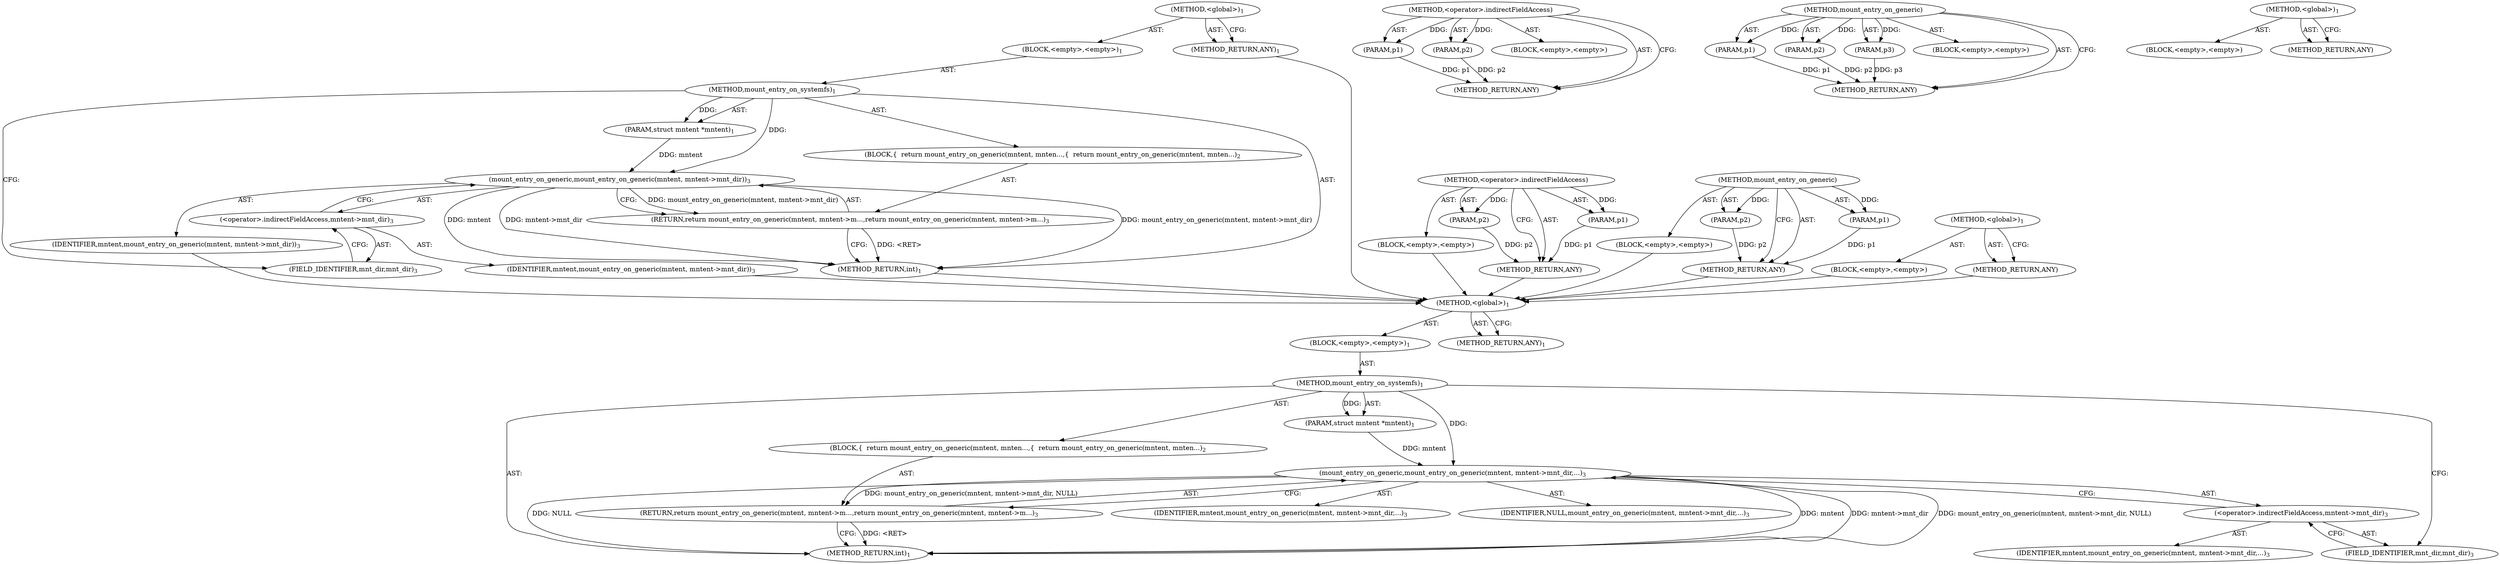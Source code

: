 digraph "&lt;global&gt;" {
vulnerable_6 [label=<(METHOD,&lt;global&gt;)<SUB>1</SUB>>];
vulnerable_7 [label=<(BLOCK,&lt;empty&gt;,&lt;empty&gt;)<SUB>1</SUB>>];
vulnerable_8 [label=<(METHOD,mount_entry_on_systemfs)<SUB>1</SUB>>];
vulnerable_9 [label=<(PARAM,struct mntent *mntent)<SUB>1</SUB>>];
vulnerable_10 [label=<(BLOCK,{
  return mount_entry_on_generic(mntent, mnten...,{
  return mount_entry_on_generic(mntent, mnten...)<SUB>2</SUB>>];
vulnerable_11 [label=<(RETURN,return mount_entry_on_generic(mntent, mntent-&gt;m...,return mount_entry_on_generic(mntent, mntent-&gt;m...)<SUB>3</SUB>>];
vulnerable_12 [label=<(mount_entry_on_generic,mount_entry_on_generic(mntent, mntent-&gt;mnt_dir))<SUB>3</SUB>>];
vulnerable_13 [label=<(IDENTIFIER,mntent,mount_entry_on_generic(mntent, mntent-&gt;mnt_dir))<SUB>3</SUB>>];
vulnerable_14 [label=<(&lt;operator&gt;.indirectFieldAccess,mntent-&gt;mnt_dir)<SUB>3</SUB>>];
vulnerable_15 [label=<(IDENTIFIER,mntent,mount_entry_on_generic(mntent, mntent-&gt;mnt_dir))<SUB>3</SUB>>];
vulnerable_16 [label=<(FIELD_IDENTIFIER,mnt_dir,mnt_dir)<SUB>3</SUB>>];
vulnerable_17 [label=<(METHOD_RETURN,int)<SUB>1</SUB>>];
vulnerable_19 [label=<(METHOD_RETURN,ANY)<SUB>1</SUB>>];
vulnerable_41 [label=<(METHOD,&lt;operator&gt;.indirectFieldAccess)>];
vulnerable_42 [label=<(PARAM,p1)>];
vulnerable_43 [label=<(PARAM,p2)>];
vulnerable_44 [label=<(BLOCK,&lt;empty&gt;,&lt;empty&gt;)>];
vulnerable_45 [label=<(METHOD_RETURN,ANY)>];
vulnerable_36 [label=<(METHOD,mount_entry_on_generic)>];
vulnerable_37 [label=<(PARAM,p1)>];
vulnerable_38 [label=<(PARAM,p2)>];
vulnerable_39 [label=<(BLOCK,&lt;empty&gt;,&lt;empty&gt;)>];
vulnerable_40 [label=<(METHOD_RETURN,ANY)>];
vulnerable_30 [label=<(METHOD,&lt;global&gt;)<SUB>1</SUB>>];
vulnerable_31 [label=<(BLOCK,&lt;empty&gt;,&lt;empty&gt;)>];
vulnerable_32 [label=<(METHOD_RETURN,ANY)>];
fixed_6 [label=<(METHOD,&lt;global&gt;)<SUB>1</SUB>>];
fixed_7 [label=<(BLOCK,&lt;empty&gt;,&lt;empty&gt;)<SUB>1</SUB>>];
fixed_8 [label=<(METHOD,mount_entry_on_systemfs)<SUB>1</SUB>>];
fixed_9 [label=<(PARAM,struct mntent *mntent)<SUB>1</SUB>>];
fixed_10 [label=<(BLOCK,{
  return mount_entry_on_generic(mntent, mnten...,{
  return mount_entry_on_generic(mntent, mnten...)<SUB>2</SUB>>];
fixed_11 [label=<(RETURN,return mount_entry_on_generic(mntent, mntent-&gt;m...,return mount_entry_on_generic(mntent, mntent-&gt;m...)<SUB>3</SUB>>];
fixed_12 [label=<(mount_entry_on_generic,mount_entry_on_generic(mntent, mntent-&gt;mnt_dir,...)<SUB>3</SUB>>];
fixed_13 [label=<(IDENTIFIER,mntent,mount_entry_on_generic(mntent, mntent-&gt;mnt_dir,...)<SUB>3</SUB>>];
fixed_14 [label=<(&lt;operator&gt;.indirectFieldAccess,mntent-&gt;mnt_dir)<SUB>3</SUB>>];
fixed_15 [label=<(IDENTIFIER,mntent,mount_entry_on_generic(mntent, mntent-&gt;mnt_dir,...)<SUB>3</SUB>>];
fixed_16 [label=<(FIELD_IDENTIFIER,mnt_dir,mnt_dir)<SUB>3</SUB>>];
fixed_17 [label=<(IDENTIFIER,NULL,mount_entry_on_generic(mntent, mntent-&gt;mnt_dir,...)<SUB>3</SUB>>];
fixed_18 [label=<(METHOD_RETURN,int)<SUB>1</SUB>>];
fixed_20 [label=<(METHOD_RETURN,ANY)<SUB>1</SUB>>];
fixed_43 [label=<(METHOD,&lt;operator&gt;.indirectFieldAccess)>];
fixed_44 [label=<(PARAM,p1)>];
fixed_45 [label=<(PARAM,p2)>];
fixed_46 [label=<(BLOCK,&lt;empty&gt;,&lt;empty&gt;)>];
fixed_47 [label=<(METHOD_RETURN,ANY)>];
fixed_37 [label=<(METHOD,mount_entry_on_generic)>];
fixed_38 [label=<(PARAM,p1)>];
fixed_39 [label=<(PARAM,p2)>];
fixed_40 [label=<(PARAM,p3)>];
fixed_41 [label=<(BLOCK,&lt;empty&gt;,&lt;empty&gt;)>];
fixed_42 [label=<(METHOD_RETURN,ANY)>];
fixed_31 [label=<(METHOD,&lt;global&gt;)<SUB>1</SUB>>];
fixed_32 [label=<(BLOCK,&lt;empty&gt;,&lt;empty&gt;)>];
fixed_33 [label=<(METHOD_RETURN,ANY)>];
vulnerable_6 -> vulnerable_7  [key=0, label="AST: "];
vulnerable_6 -> vulnerable_19  [key=0, label="AST: "];
vulnerable_6 -> vulnerable_19  [key=1, label="CFG: "];
vulnerable_7 -> vulnerable_8  [key=0, label="AST: "];
vulnerable_8 -> vulnerable_9  [key=0, label="AST: "];
vulnerable_8 -> vulnerable_9  [key=1, label="DDG: "];
vulnerable_8 -> vulnerable_10  [key=0, label="AST: "];
vulnerable_8 -> vulnerable_17  [key=0, label="AST: "];
vulnerable_8 -> vulnerable_16  [key=0, label="CFG: "];
vulnerable_8 -> vulnerable_12  [key=0, label="DDG: "];
vulnerable_9 -> vulnerable_12  [key=0, label="DDG: mntent"];
vulnerable_10 -> vulnerable_11  [key=0, label="AST: "];
vulnerable_11 -> vulnerable_12  [key=0, label="AST: "];
vulnerable_11 -> vulnerable_17  [key=0, label="CFG: "];
vulnerable_11 -> vulnerable_17  [key=1, label="DDG: &lt;RET&gt;"];
vulnerable_12 -> vulnerable_13  [key=0, label="AST: "];
vulnerable_12 -> vulnerable_14  [key=0, label="AST: "];
vulnerable_12 -> vulnerable_11  [key=0, label="CFG: "];
vulnerable_12 -> vulnerable_11  [key=1, label="DDG: mount_entry_on_generic(mntent, mntent-&gt;mnt_dir)"];
vulnerable_12 -> vulnerable_17  [key=0, label="DDG: mntent"];
vulnerable_12 -> vulnerable_17  [key=1, label="DDG: mntent-&gt;mnt_dir"];
vulnerable_12 -> vulnerable_17  [key=2, label="DDG: mount_entry_on_generic(mntent, mntent-&gt;mnt_dir)"];
vulnerable_13 -> fixed_6  [key=0];
vulnerable_14 -> vulnerable_15  [key=0, label="AST: "];
vulnerable_14 -> vulnerable_16  [key=0, label="AST: "];
vulnerable_14 -> vulnerable_12  [key=0, label="CFG: "];
vulnerable_15 -> fixed_6  [key=0];
vulnerable_16 -> vulnerable_14  [key=0, label="CFG: "];
vulnerable_17 -> fixed_6  [key=0];
vulnerable_19 -> fixed_6  [key=0];
vulnerable_41 -> vulnerable_42  [key=0, label="AST: "];
vulnerable_41 -> vulnerable_42  [key=1, label="DDG: "];
vulnerable_41 -> vulnerable_44  [key=0, label="AST: "];
vulnerable_41 -> vulnerable_43  [key=0, label="AST: "];
vulnerable_41 -> vulnerable_43  [key=1, label="DDG: "];
vulnerable_41 -> vulnerable_45  [key=0, label="AST: "];
vulnerable_41 -> vulnerable_45  [key=1, label="CFG: "];
vulnerable_42 -> vulnerable_45  [key=0, label="DDG: p1"];
vulnerable_43 -> vulnerable_45  [key=0, label="DDG: p2"];
vulnerable_44 -> fixed_6  [key=0];
vulnerable_45 -> fixed_6  [key=0];
vulnerable_36 -> vulnerable_37  [key=0, label="AST: "];
vulnerable_36 -> vulnerable_37  [key=1, label="DDG: "];
vulnerable_36 -> vulnerable_39  [key=0, label="AST: "];
vulnerable_36 -> vulnerable_38  [key=0, label="AST: "];
vulnerable_36 -> vulnerable_38  [key=1, label="DDG: "];
vulnerable_36 -> vulnerable_40  [key=0, label="AST: "];
vulnerable_36 -> vulnerable_40  [key=1, label="CFG: "];
vulnerable_37 -> vulnerable_40  [key=0, label="DDG: p1"];
vulnerable_38 -> vulnerable_40  [key=0, label="DDG: p2"];
vulnerable_39 -> fixed_6  [key=0];
vulnerable_40 -> fixed_6  [key=0];
vulnerable_30 -> vulnerable_31  [key=0, label="AST: "];
vulnerable_30 -> vulnerable_32  [key=0, label="AST: "];
vulnerable_30 -> vulnerable_32  [key=1, label="CFG: "];
vulnerable_31 -> fixed_6  [key=0];
vulnerable_32 -> fixed_6  [key=0];
fixed_6 -> fixed_7  [key=0, label="AST: "];
fixed_6 -> fixed_20  [key=0, label="AST: "];
fixed_6 -> fixed_20  [key=1, label="CFG: "];
fixed_7 -> fixed_8  [key=0, label="AST: "];
fixed_8 -> fixed_9  [key=0, label="AST: "];
fixed_8 -> fixed_9  [key=1, label="DDG: "];
fixed_8 -> fixed_10  [key=0, label="AST: "];
fixed_8 -> fixed_18  [key=0, label="AST: "];
fixed_8 -> fixed_16  [key=0, label="CFG: "];
fixed_8 -> fixed_12  [key=0, label="DDG: "];
fixed_9 -> fixed_12  [key=0, label="DDG: mntent"];
fixed_10 -> fixed_11  [key=0, label="AST: "];
fixed_11 -> fixed_12  [key=0, label="AST: "];
fixed_11 -> fixed_18  [key=0, label="CFG: "];
fixed_11 -> fixed_18  [key=1, label="DDG: &lt;RET&gt;"];
fixed_12 -> fixed_13  [key=0, label="AST: "];
fixed_12 -> fixed_14  [key=0, label="AST: "];
fixed_12 -> fixed_17  [key=0, label="AST: "];
fixed_12 -> fixed_11  [key=0, label="CFG: "];
fixed_12 -> fixed_11  [key=1, label="DDG: mount_entry_on_generic(mntent, mntent-&gt;mnt_dir, NULL)"];
fixed_12 -> fixed_18  [key=0, label="DDG: mntent"];
fixed_12 -> fixed_18  [key=1, label="DDG: mntent-&gt;mnt_dir"];
fixed_12 -> fixed_18  [key=2, label="DDG: NULL"];
fixed_12 -> fixed_18  [key=3, label="DDG: mount_entry_on_generic(mntent, mntent-&gt;mnt_dir, NULL)"];
fixed_14 -> fixed_15  [key=0, label="AST: "];
fixed_14 -> fixed_16  [key=0, label="AST: "];
fixed_14 -> fixed_12  [key=0, label="CFG: "];
fixed_16 -> fixed_14  [key=0, label="CFG: "];
fixed_43 -> fixed_44  [key=0, label="AST: "];
fixed_43 -> fixed_44  [key=1, label="DDG: "];
fixed_43 -> fixed_46  [key=0, label="AST: "];
fixed_43 -> fixed_45  [key=0, label="AST: "];
fixed_43 -> fixed_45  [key=1, label="DDG: "];
fixed_43 -> fixed_47  [key=0, label="AST: "];
fixed_43 -> fixed_47  [key=1, label="CFG: "];
fixed_44 -> fixed_47  [key=0, label="DDG: p1"];
fixed_45 -> fixed_47  [key=0, label="DDG: p2"];
fixed_37 -> fixed_38  [key=0, label="AST: "];
fixed_37 -> fixed_38  [key=1, label="DDG: "];
fixed_37 -> fixed_41  [key=0, label="AST: "];
fixed_37 -> fixed_39  [key=0, label="AST: "];
fixed_37 -> fixed_39  [key=1, label="DDG: "];
fixed_37 -> fixed_42  [key=0, label="AST: "];
fixed_37 -> fixed_42  [key=1, label="CFG: "];
fixed_37 -> fixed_40  [key=0, label="AST: "];
fixed_37 -> fixed_40  [key=1, label="DDG: "];
fixed_38 -> fixed_42  [key=0, label="DDG: p1"];
fixed_39 -> fixed_42  [key=0, label="DDG: p2"];
fixed_40 -> fixed_42  [key=0, label="DDG: p3"];
fixed_31 -> fixed_32  [key=0, label="AST: "];
fixed_31 -> fixed_33  [key=0, label="AST: "];
fixed_31 -> fixed_33  [key=1, label="CFG: "];
}
